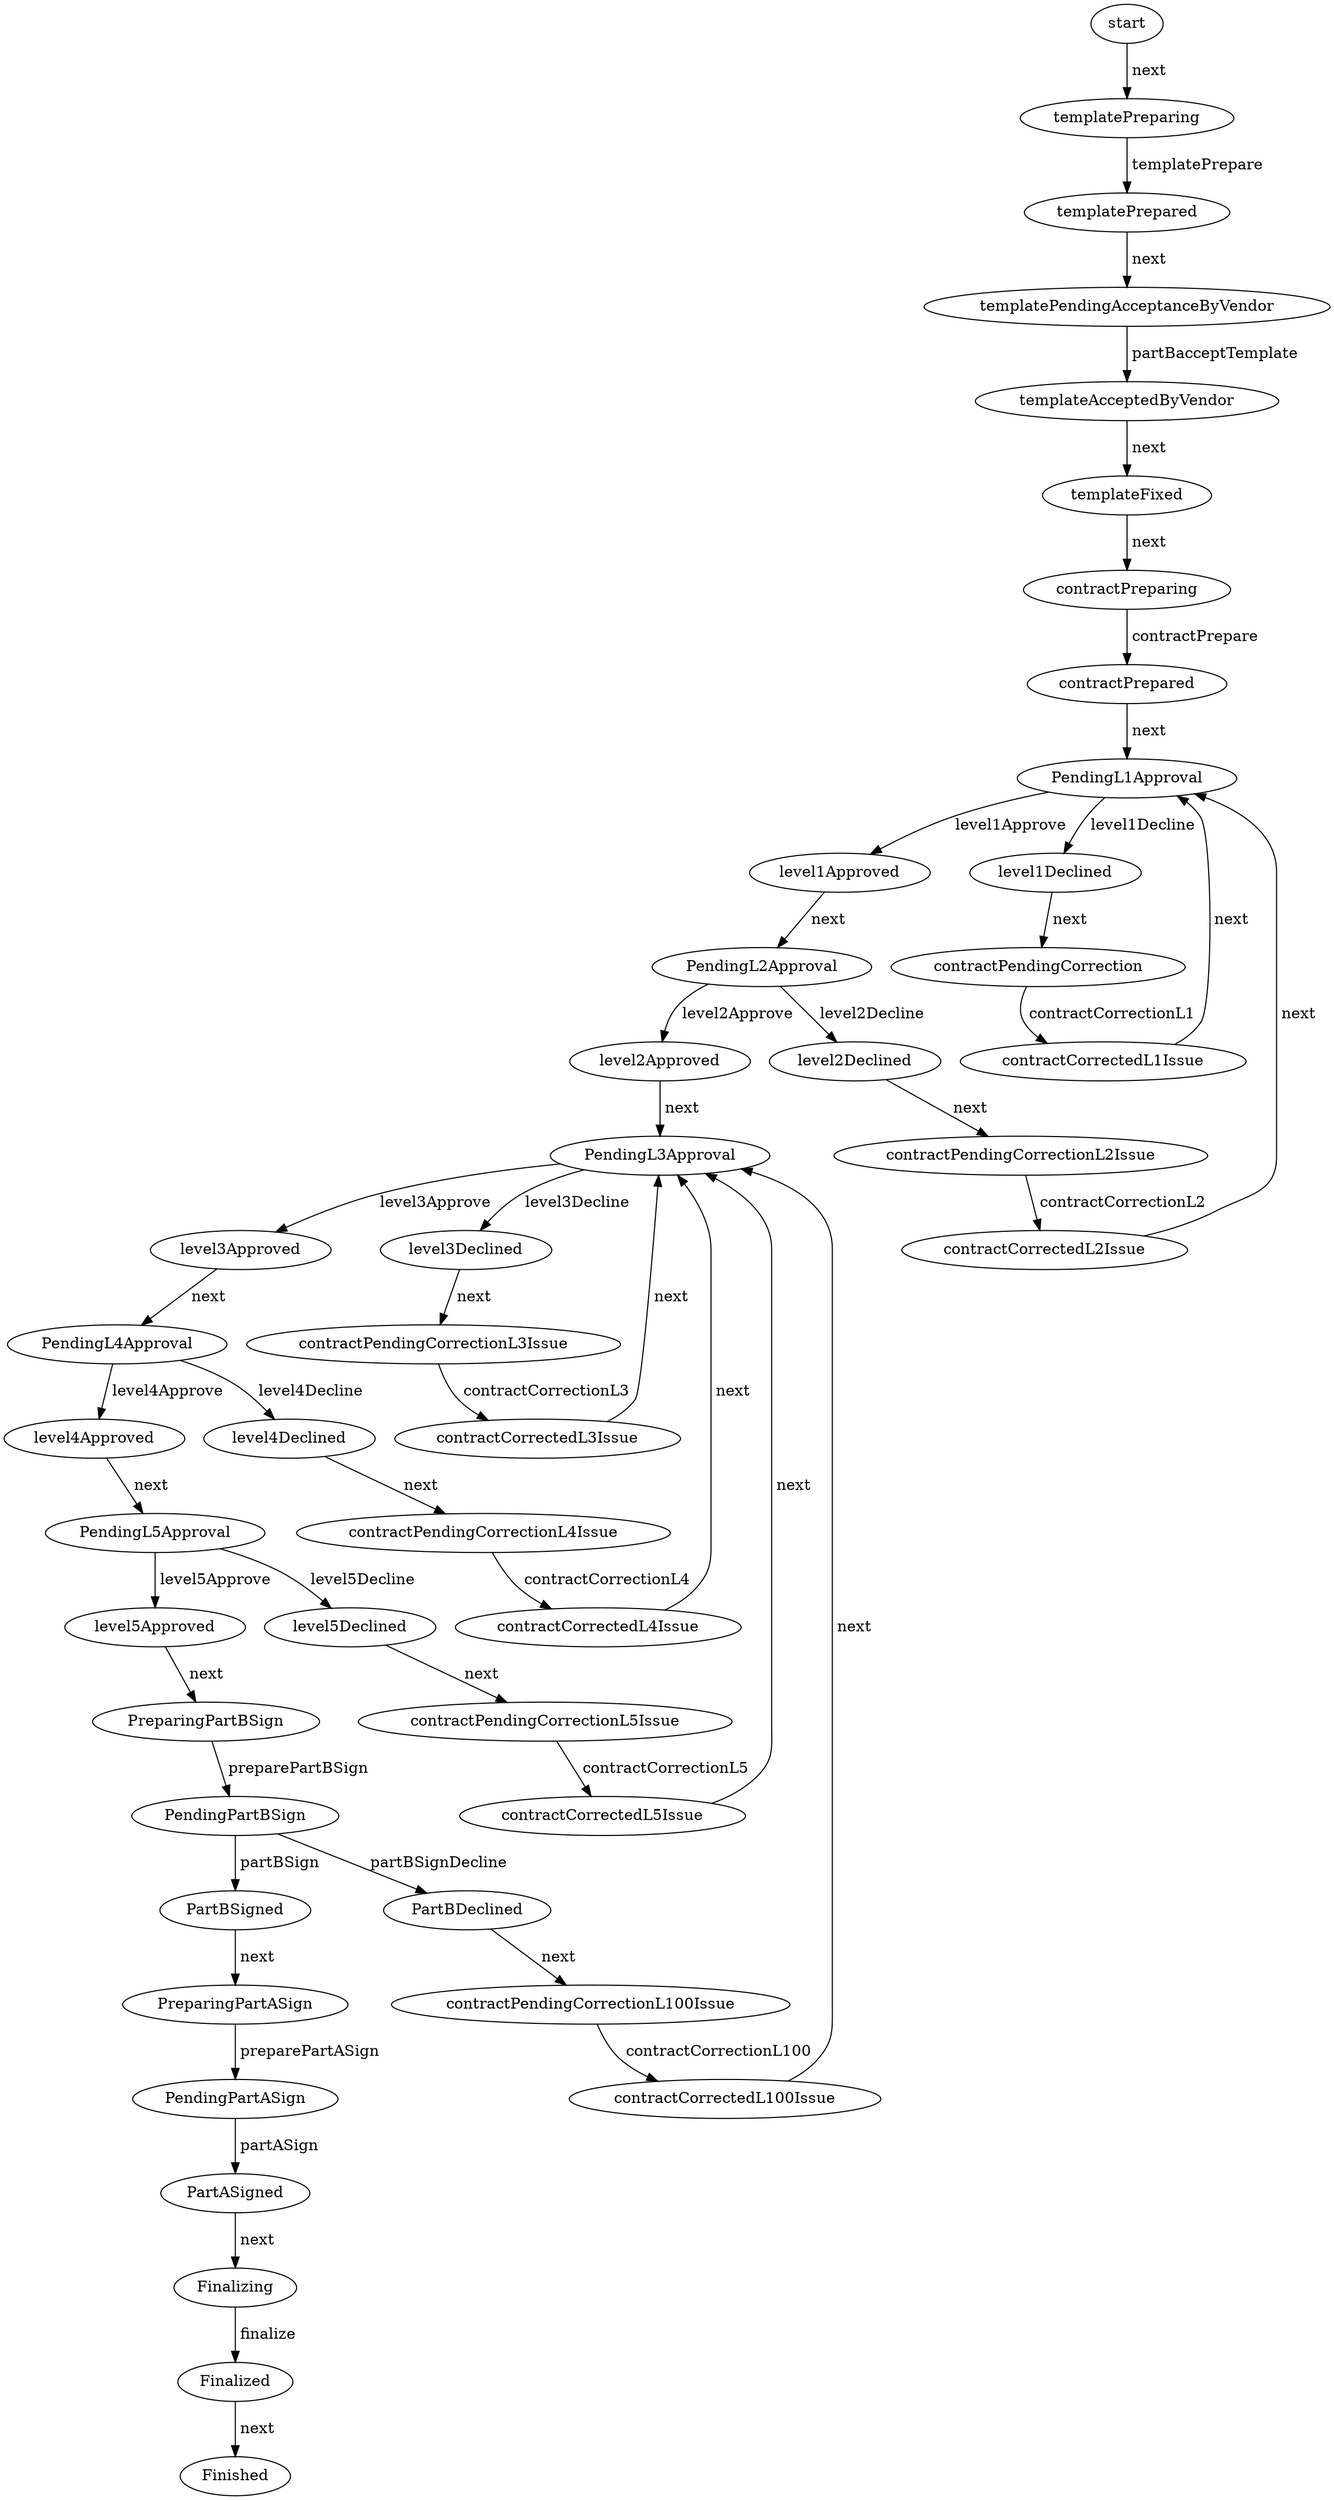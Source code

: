 digraph "fsm" {
  "start";
  "templatePreparing";
  "templatePrepared";
  "templatePendingAcceptanceByVendor";
  "templateAcceptedByVendor";
  "templateFixed";
  "contractPreparing";
  "contractPrepared";
  "PendingL1Approval";
  "level1Approved";
  "level1Declined";
  "contractPendingCorrection";
  "contractCorrectedL1Issue";
  "PendingL2Approval";
  "level2Approved";
  "level2Declined";
  "contractPendingCorrectionL2Issue";
  "contractCorrectedL2Issue";
  "PendingL3Approval";
  "level3Approved";
  "level3Declined";
  "contractPendingCorrectionL3Issue";
  "contractCorrectedL3Issue";
  "PendingL4Approval";
  "level4Approved";
  "level4Declined";
  "contractPendingCorrectionL4Issue";
  "contractCorrectedL4Issue";
  "PendingL5Approval";
  "level5Approved";
  "level5Declined";
  "contractPendingCorrectionL5Issue";
  "contractCorrectedL5Issue";
  "PreparingPartBSign";
  "PendingPartBSign";
  "PartBSigned";
  "PartBDeclined";
  "contractPendingCorrectionL100Issue";
  "contractCorrectedL100Issue";
  "PreparingPartASign";
  "PendingPartASign";
  "PartASigned";
  "Finalizing";
  "Finalized";
  "Finished";
  "start" -> "templatePreparing" [ label=" next " ];
  "templatePreparing" -> "templatePrepared" [ label=" templatePrepare " ];
  "templatePrepared" -> "templatePendingAcceptanceByVendor" [ label=" next " ];
  "templatePendingAcceptanceByVendor" -> "templateAcceptedByVendor" [ label=" partBacceptTemplate " ];
  "templateAcceptedByVendor" -> "templateFixed" [ label=" next " ];
  "templateFixed" -> "contractPreparing" [ label=" next " ];
  "contractPreparing" -> "contractPrepared" [ label=" contractPrepare " ];
  "contractPrepared" -> "PendingL1Approval" [ label=" next " ];
  "PendingL1Approval" -> "level1Approved" [ label=" level1Approve " ];
  "PendingL1Approval" -> "level1Declined" [ label=" level1Decline " ];
  "level1Declined" -> "contractPendingCorrection" [ label=" next " ];
  "contractPendingCorrection" -> "contractCorrectedL1Issue" [ label=" contractCorrectionL1 " ];
  "contractCorrectedL1Issue" -> "PendingL1Approval" [ label=" next " ];
  "level1Approved" -> "PendingL2Approval" [ label=" next " ];
  "PendingL2Approval" -> "level2Approved" [ label=" level2Approve " ];
  "PendingL2Approval" -> "level2Declined" [ label=" level2Decline " ];
  "level2Declined" -> "contractPendingCorrectionL2Issue" [ label=" next " ];
  "contractPendingCorrectionL2Issue" -> "contractCorrectedL2Issue" [ label=" contractCorrectionL2 " ];
  "contractCorrectedL2Issue" -> "PendingL1Approval" [ label=" next " ];
  "level2Approved" -> "PendingL3Approval" [ label=" next " ];
  "PendingL3Approval" -> "level3Approved" [ label=" level3Approve " ];
  "PendingL3Approval" -> "level3Declined" [ label=" level3Decline " ];
  "level3Declined" -> "contractPendingCorrectionL3Issue" [ label=" next " ];
  "contractPendingCorrectionL3Issue" -> "contractCorrectedL3Issue" [ label=" contractCorrectionL3 " ];
  "contractCorrectedL3Issue" -> "PendingL3Approval" [ label=" next " ];
  "level3Approved" -> "PendingL4Approval" [ label=" next " ];
  "PendingL4Approval" -> "level4Approved" [ label=" level4Approve " ];
  "PendingL4Approval" -> "level4Declined" [ label=" level4Decline " ];
  "level4Declined" -> "contractPendingCorrectionL4Issue" [ label=" next " ];
  "contractPendingCorrectionL4Issue" -> "contractCorrectedL4Issue" [ label=" contractCorrectionL4 " ];
  "contractCorrectedL4Issue" -> "PendingL3Approval" [ label=" next " ];
  "level4Approved" -> "PendingL5Approval" [ label=" next " ];
  "PendingL5Approval" -> "level5Approved" [ label=" level5Approve " ];
  "PendingL5Approval" -> "level5Declined" [ label=" level5Decline " ];
  "level5Declined" -> "contractPendingCorrectionL5Issue" [ label=" next " ];
  "contractPendingCorrectionL5Issue" -> "contractCorrectedL5Issue" [ label=" contractCorrectionL5 " ];
  "contractCorrectedL5Issue" -> "PendingL3Approval" [ label=" next " ];
  "level5Approved" -> "PreparingPartBSign" [ label=" next " ];
  "PreparingPartBSign" -> "PendingPartBSign" [ label=" preparePartBSign " ];
  "PendingPartBSign" -> "PartBSigned" [ label=" partBSign " ];
  "PendingPartBSign" -> "PartBDeclined" [ label=" partBSignDecline " ];
  "PartBDeclined" -> "contractPendingCorrectionL100Issue" [ label=" next " ];
  "contractPendingCorrectionL100Issue" -> "contractCorrectedL100Issue" [ label=" contractCorrectionL100 " ];
  "contractCorrectedL100Issue" -> "PendingL3Approval" [ label=" next " ];
  "PartBSigned" -> "PreparingPartASign" [ label=" next " ];
  "PreparingPartASign" -> "PendingPartASign" [ label=" preparePartASign " ];
  "PendingPartASign" -> "PartASigned" [ label=" partASign " ];
  "PartASigned" -> "Finalizing" [ label=" next " ];
  "Finalizing" -> "Finalized" [ label=" finalize " ];
  "Finalized" -> "Finished" [ label=" next " ];
}